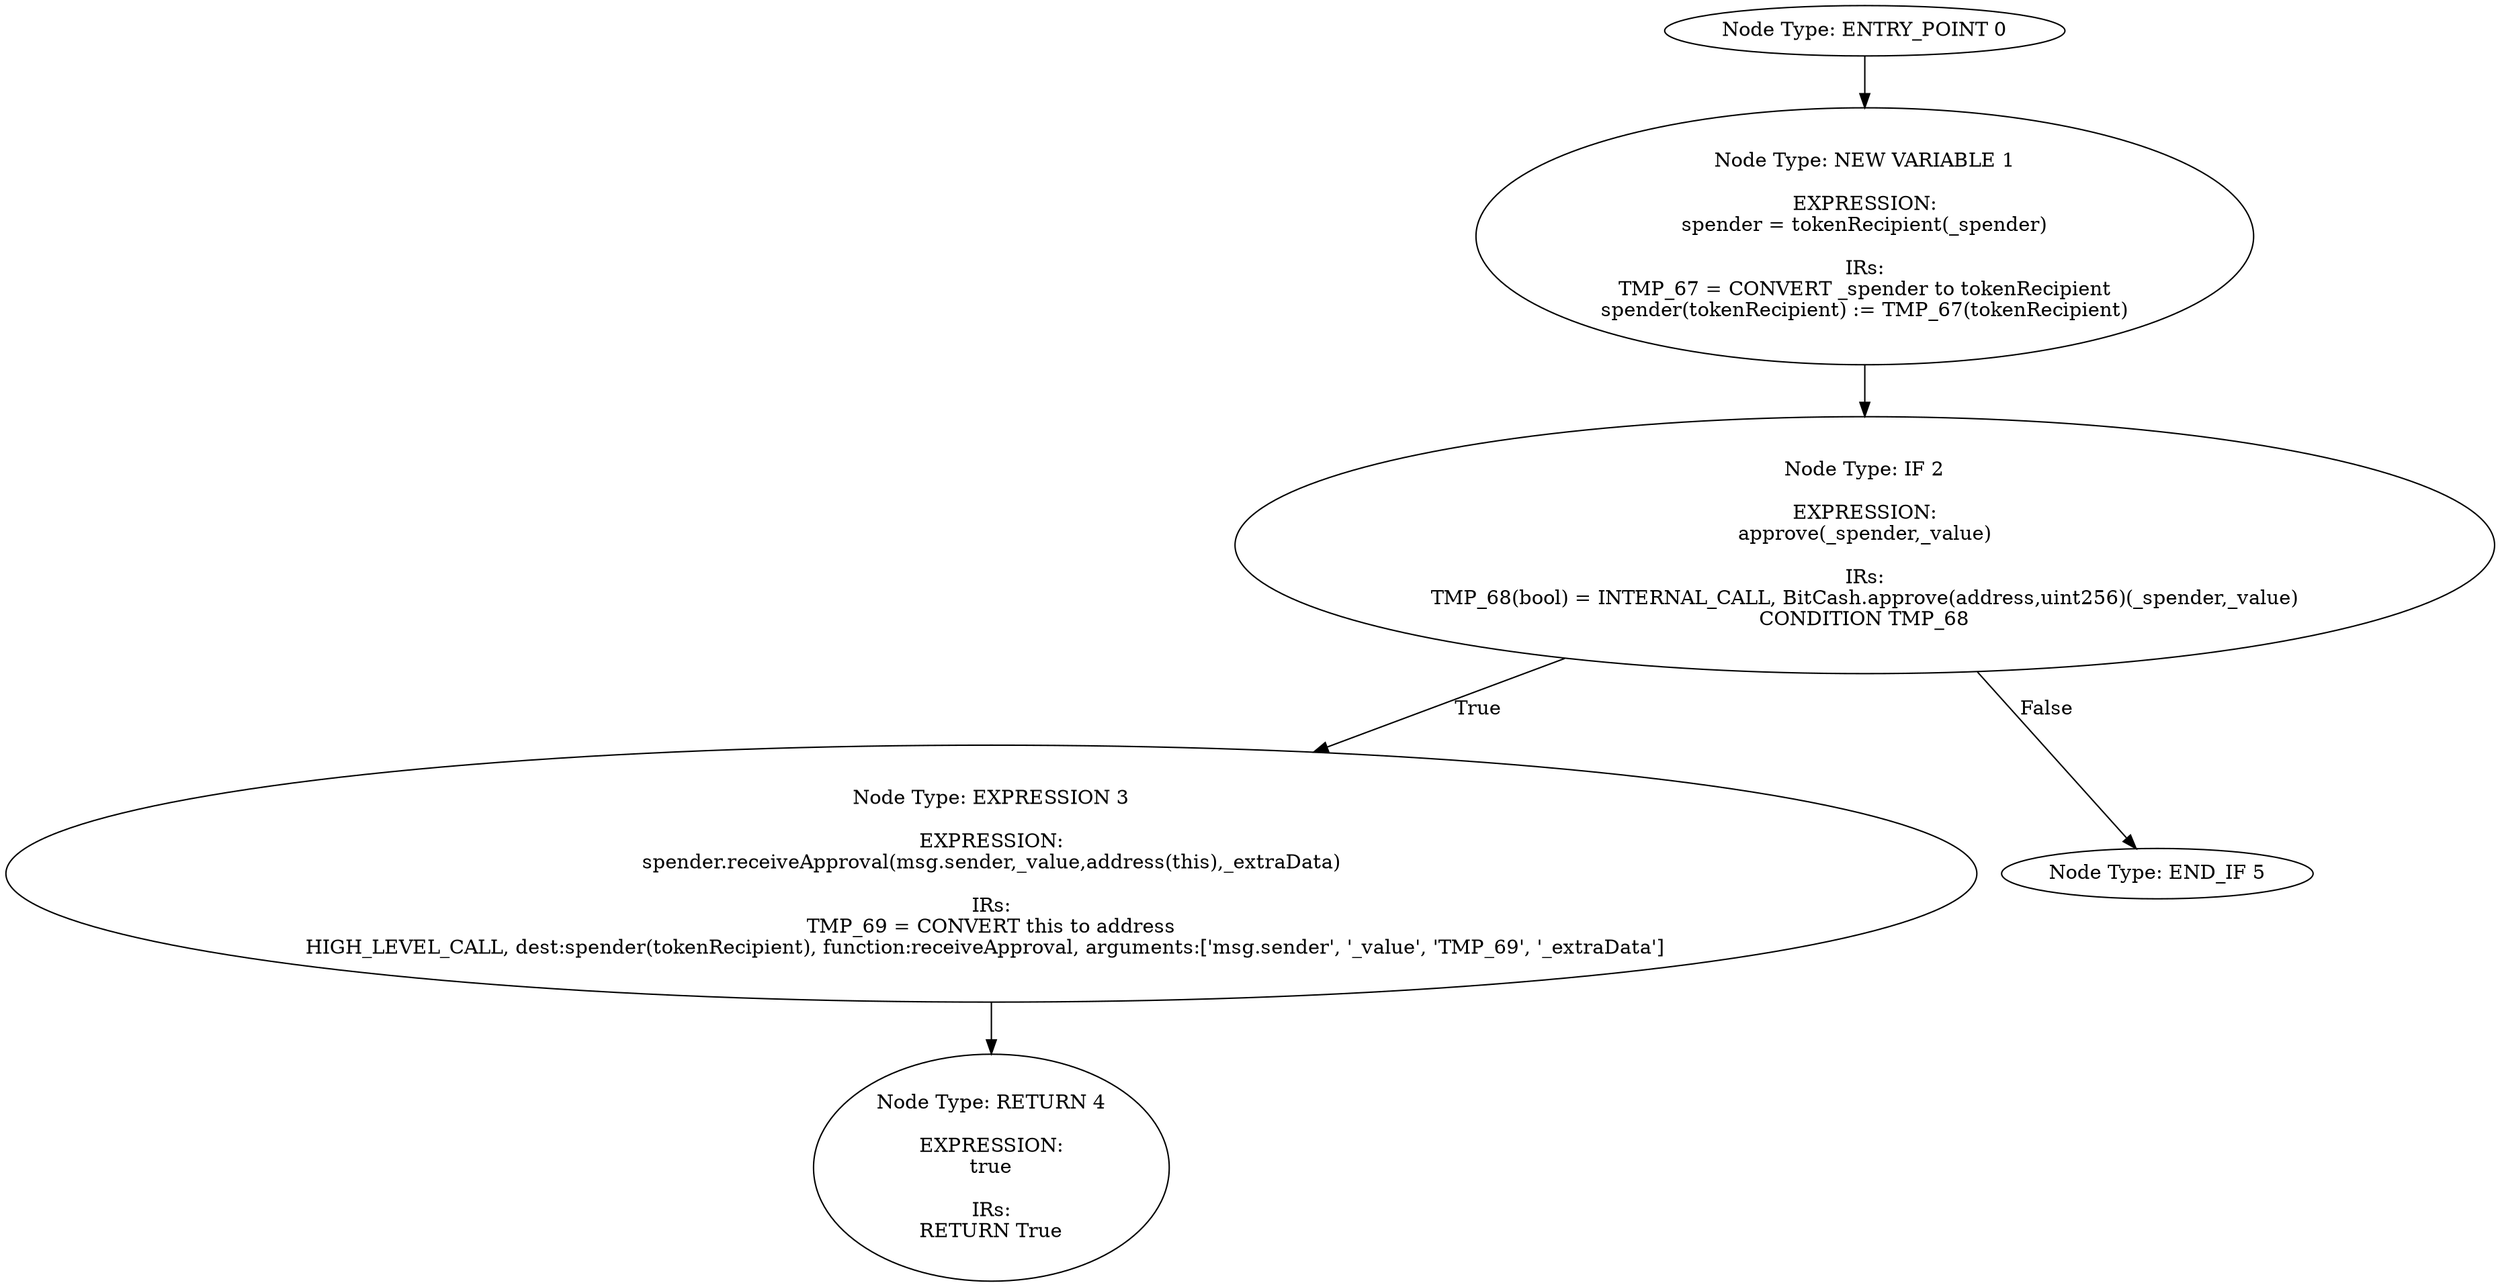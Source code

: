 digraph{
0[label="Node Type: ENTRY_POINT 0
"];
0->1;
1[label="Node Type: NEW VARIABLE 1

EXPRESSION:
spender = tokenRecipient(_spender)

IRs:
TMP_67 = CONVERT _spender to tokenRecipient
spender(tokenRecipient) := TMP_67(tokenRecipient)"];
1->2;
2[label="Node Type: IF 2

EXPRESSION:
approve(_spender,_value)

IRs:
TMP_68(bool) = INTERNAL_CALL, BitCash.approve(address,uint256)(_spender,_value)
CONDITION TMP_68"];
2->3[label="True"];
2->5[label="False"];
3[label="Node Type: EXPRESSION 3

EXPRESSION:
spender.receiveApproval(msg.sender,_value,address(this),_extraData)

IRs:
TMP_69 = CONVERT this to address
HIGH_LEVEL_CALL, dest:spender(tokenRecipient), function:receiveApproval, arguments:['msg.sender', '_value', 'TMP_69', '_extraData']  "];
3->4;
4[label="Node Type: RETURN 4

EXPRESSION:
true

IRs:
RETURN True"];
5[label="Node Type: END_IF 5
"];
}
